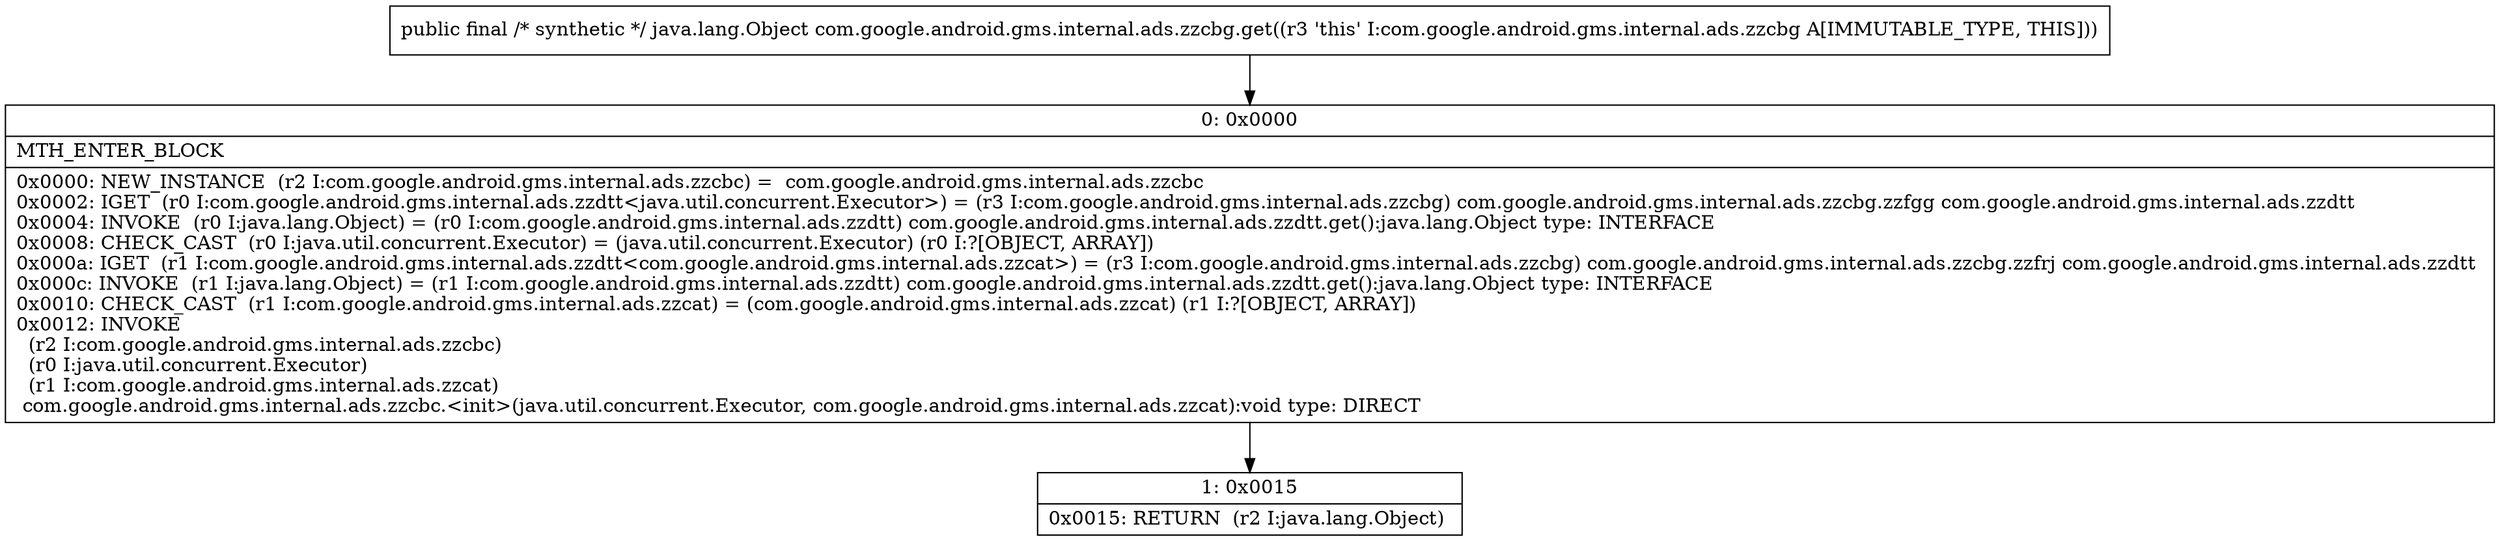digraph "CFG forcom.google.android.gms.internal.ads.zzcbg.get()Ljava\/lang\/Object;" {
Node_0 [shape=record,label="{0\:\ 0x0000|MTH_ENTER_BLOCK\l|0x0000: NEW_INSTANCE  (r2 I:com.google.android.gms.internal.ads.zzcbc) =  com.google.android.gms.internal.ads.zzcbc \l0x0002: IGET  (r0 I:com.google.android.gms.internal.ads.zzdtt\<java.util.concurrent.Executor\>) = (r3 I:com.google.android.gms.internal.ads.zzcbg) com.google.android.gms.internal.ads.zzcbg.zzfgg com.google.android.gms.internal.ads.zzdtt \l0x0004: INVOKE  (r0 I:java.lang.Object) = (r0 I:com.google.android.gms.internal.ads.zzdtt) com.google.android.gms.internal.ads.zzdtt.get():java.lang.Object type: INTERFACE \l0x0008: CHECK_CAST  (r0 I:java.util.concurrent.Executor) = (java.util.concurrent.Executor) (r0 I:?[OBJECT, ARRAY]) \l0x000a: IGET  (r1 I:com.google.android.gms.internal.ads.zzdtt\<com.google.android.gms.internal.ads.zzcat\>) = (r3 I:com.google.android.gms.internal.ads.zzcbg) com.google.android.gms.internal.ads.zzcbg.zzfrj com.google.android.gms.internal.ads.zzdtt \l0x000c: INVOKE  (r1 I:java.lang.Object) = (r1 I:com.google.android.gms.internal.ads.zzdtt) com.google.android.gms.internal.ads.zzdtt.get():java.lang.Object type: INTERFACE \l0x0010: CHECK_CAST  (r1 I:com.google.android.gms.internal.ads.zzcat) = (com.google.android.gms.internal.ads.zzcat) (r1 I:?[OBJECT, ARRAY]) \l0x0012: INVOKE  \l  (r2 I:com.google.android.gms.internal.ads.zzcbc)\l  (r0 I:java.util.concurrent.Executor)\l  (r1 I:com.google.android.gms.internal.ads.zzcat)\l com.google.android.gms.internal.ads.zzcbc.\<init\>(java.util.concurrent.Executor, com.google.android.gms.internal.ads.zzcat):void type: DIRECT \l}"];
Node_1 [shape=record,label="{1\:\ 0x0015|0x0015: RETURN  (r2 I:java.lang.Object) \l}"];
MethodNode[shape=record,label="{public final \/* synthetic *\/ java.lang.Object com.google.android.gms.internal.ads.zzcbg.get((r3 'this' I:com.google.android.gms.internal.ads.zzcbg A[IMMUTABLE_TYPE, THIS])) }"];
MethodNode -> Node_0;
Node_0 -> Node_1;
}


